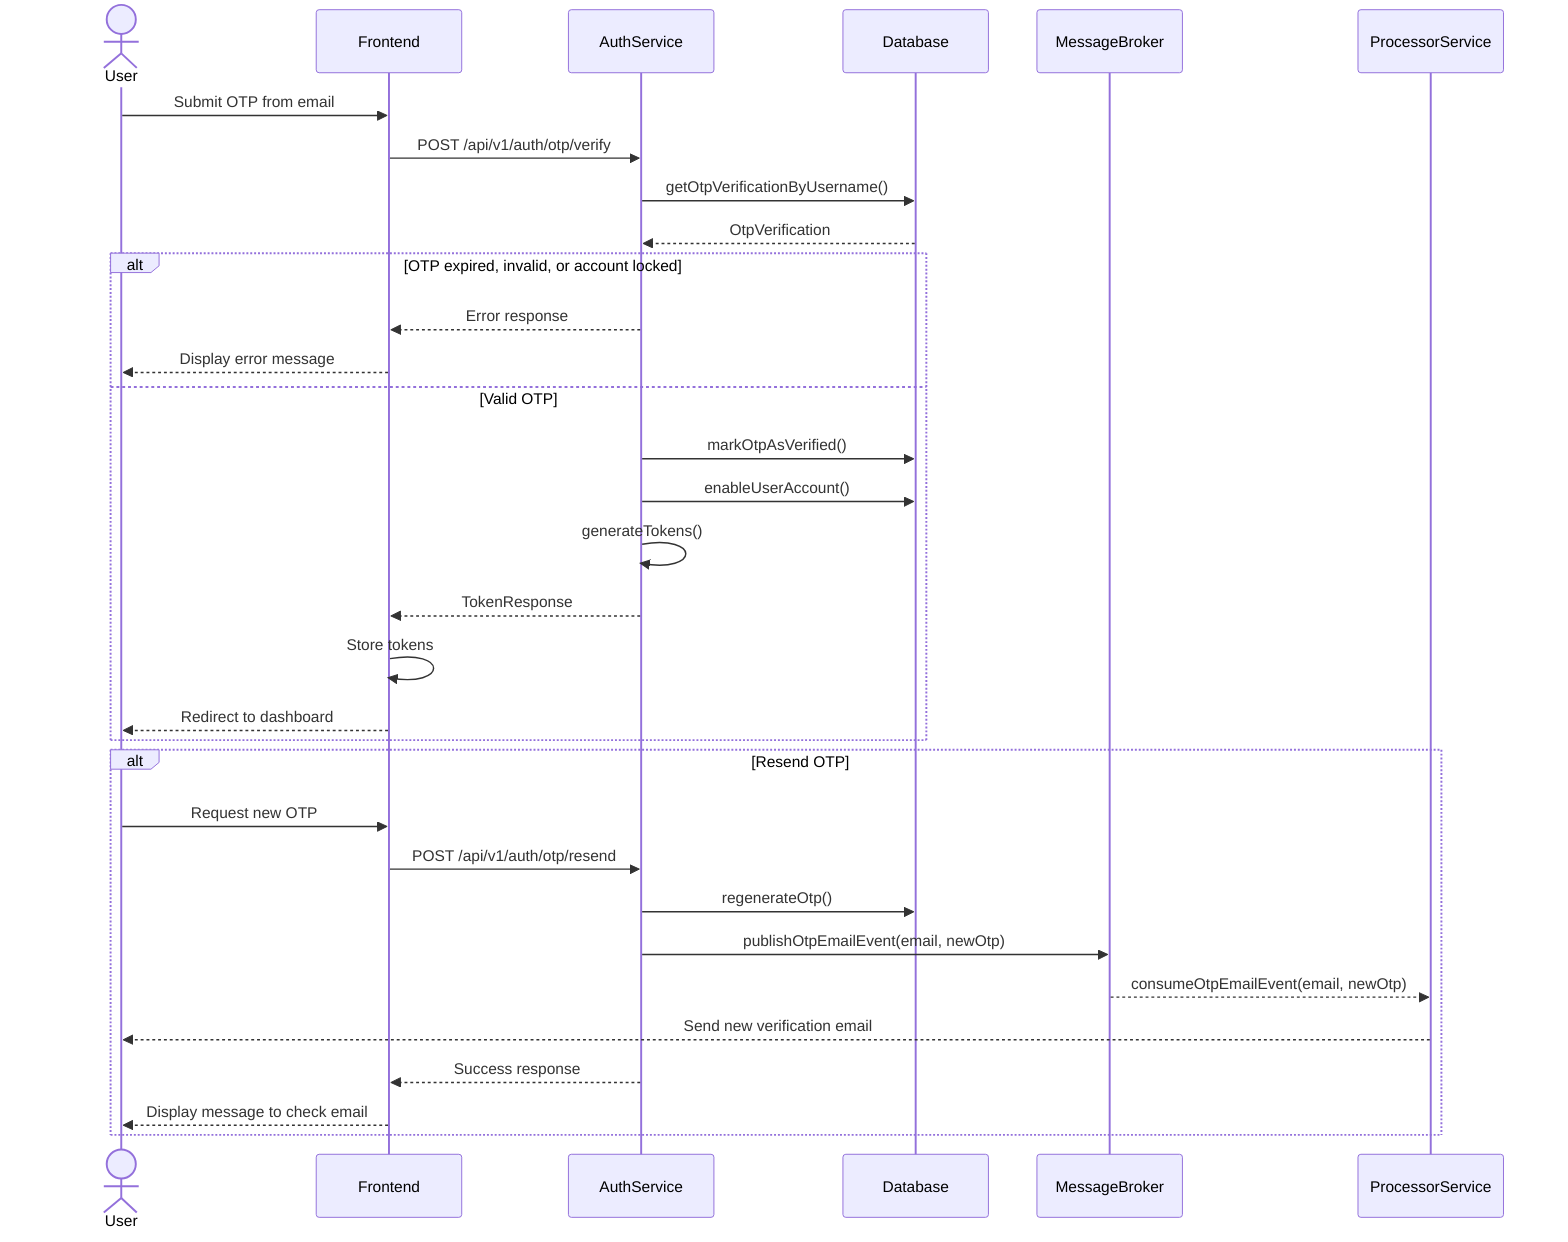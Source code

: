sequenceDiagram
    actor User
    participant Frontend
    participant AuthService
    participant Database
    participant MessageBroker
    participant ProcessorService

    User->>Frontend: Submit OTP from email
    Frontend->>AuthService: POST /api/v1/auth/otp/verify

    AuthService->>Database: getOtpVerificationByUsername()
    Database-->>AuthService: OtpVerification

    alt OTP expired, invalid, or account locked
        AuthService-->>Frontend: Error response
        Frontend-->>User: Display error message
    else Valid OTP
        AuthService->>Database: markOtpAsVerified()
        AuthService->>Database: enableUserAccount()

        AuthService->>AuthService: generateTokens()

        AuthService-->>Frontend: TokenResponse
        Frontend->>Frontend: Store tokens
        Frontend-->>User: Redirect to dashboard
    end

    alt Resend OTP
        User->>Frontend: Request new OTP
        Frontend->>AuthService: POST /api/v1/auth/otp/resend

        AuthService->>Database: regenerateOtp()
        AuthService->>MessageBroker: publishOtpEmailEvent(email, newOtp)
        MessageBroker-->>ProcessorService: consumeOtpEmailEvent(email, newOtp)
        ProcessorService-->>User: Send new verification email

        AuthService-->>Frontend: Success response
        Frontend-->>User: Display message to check email
    end